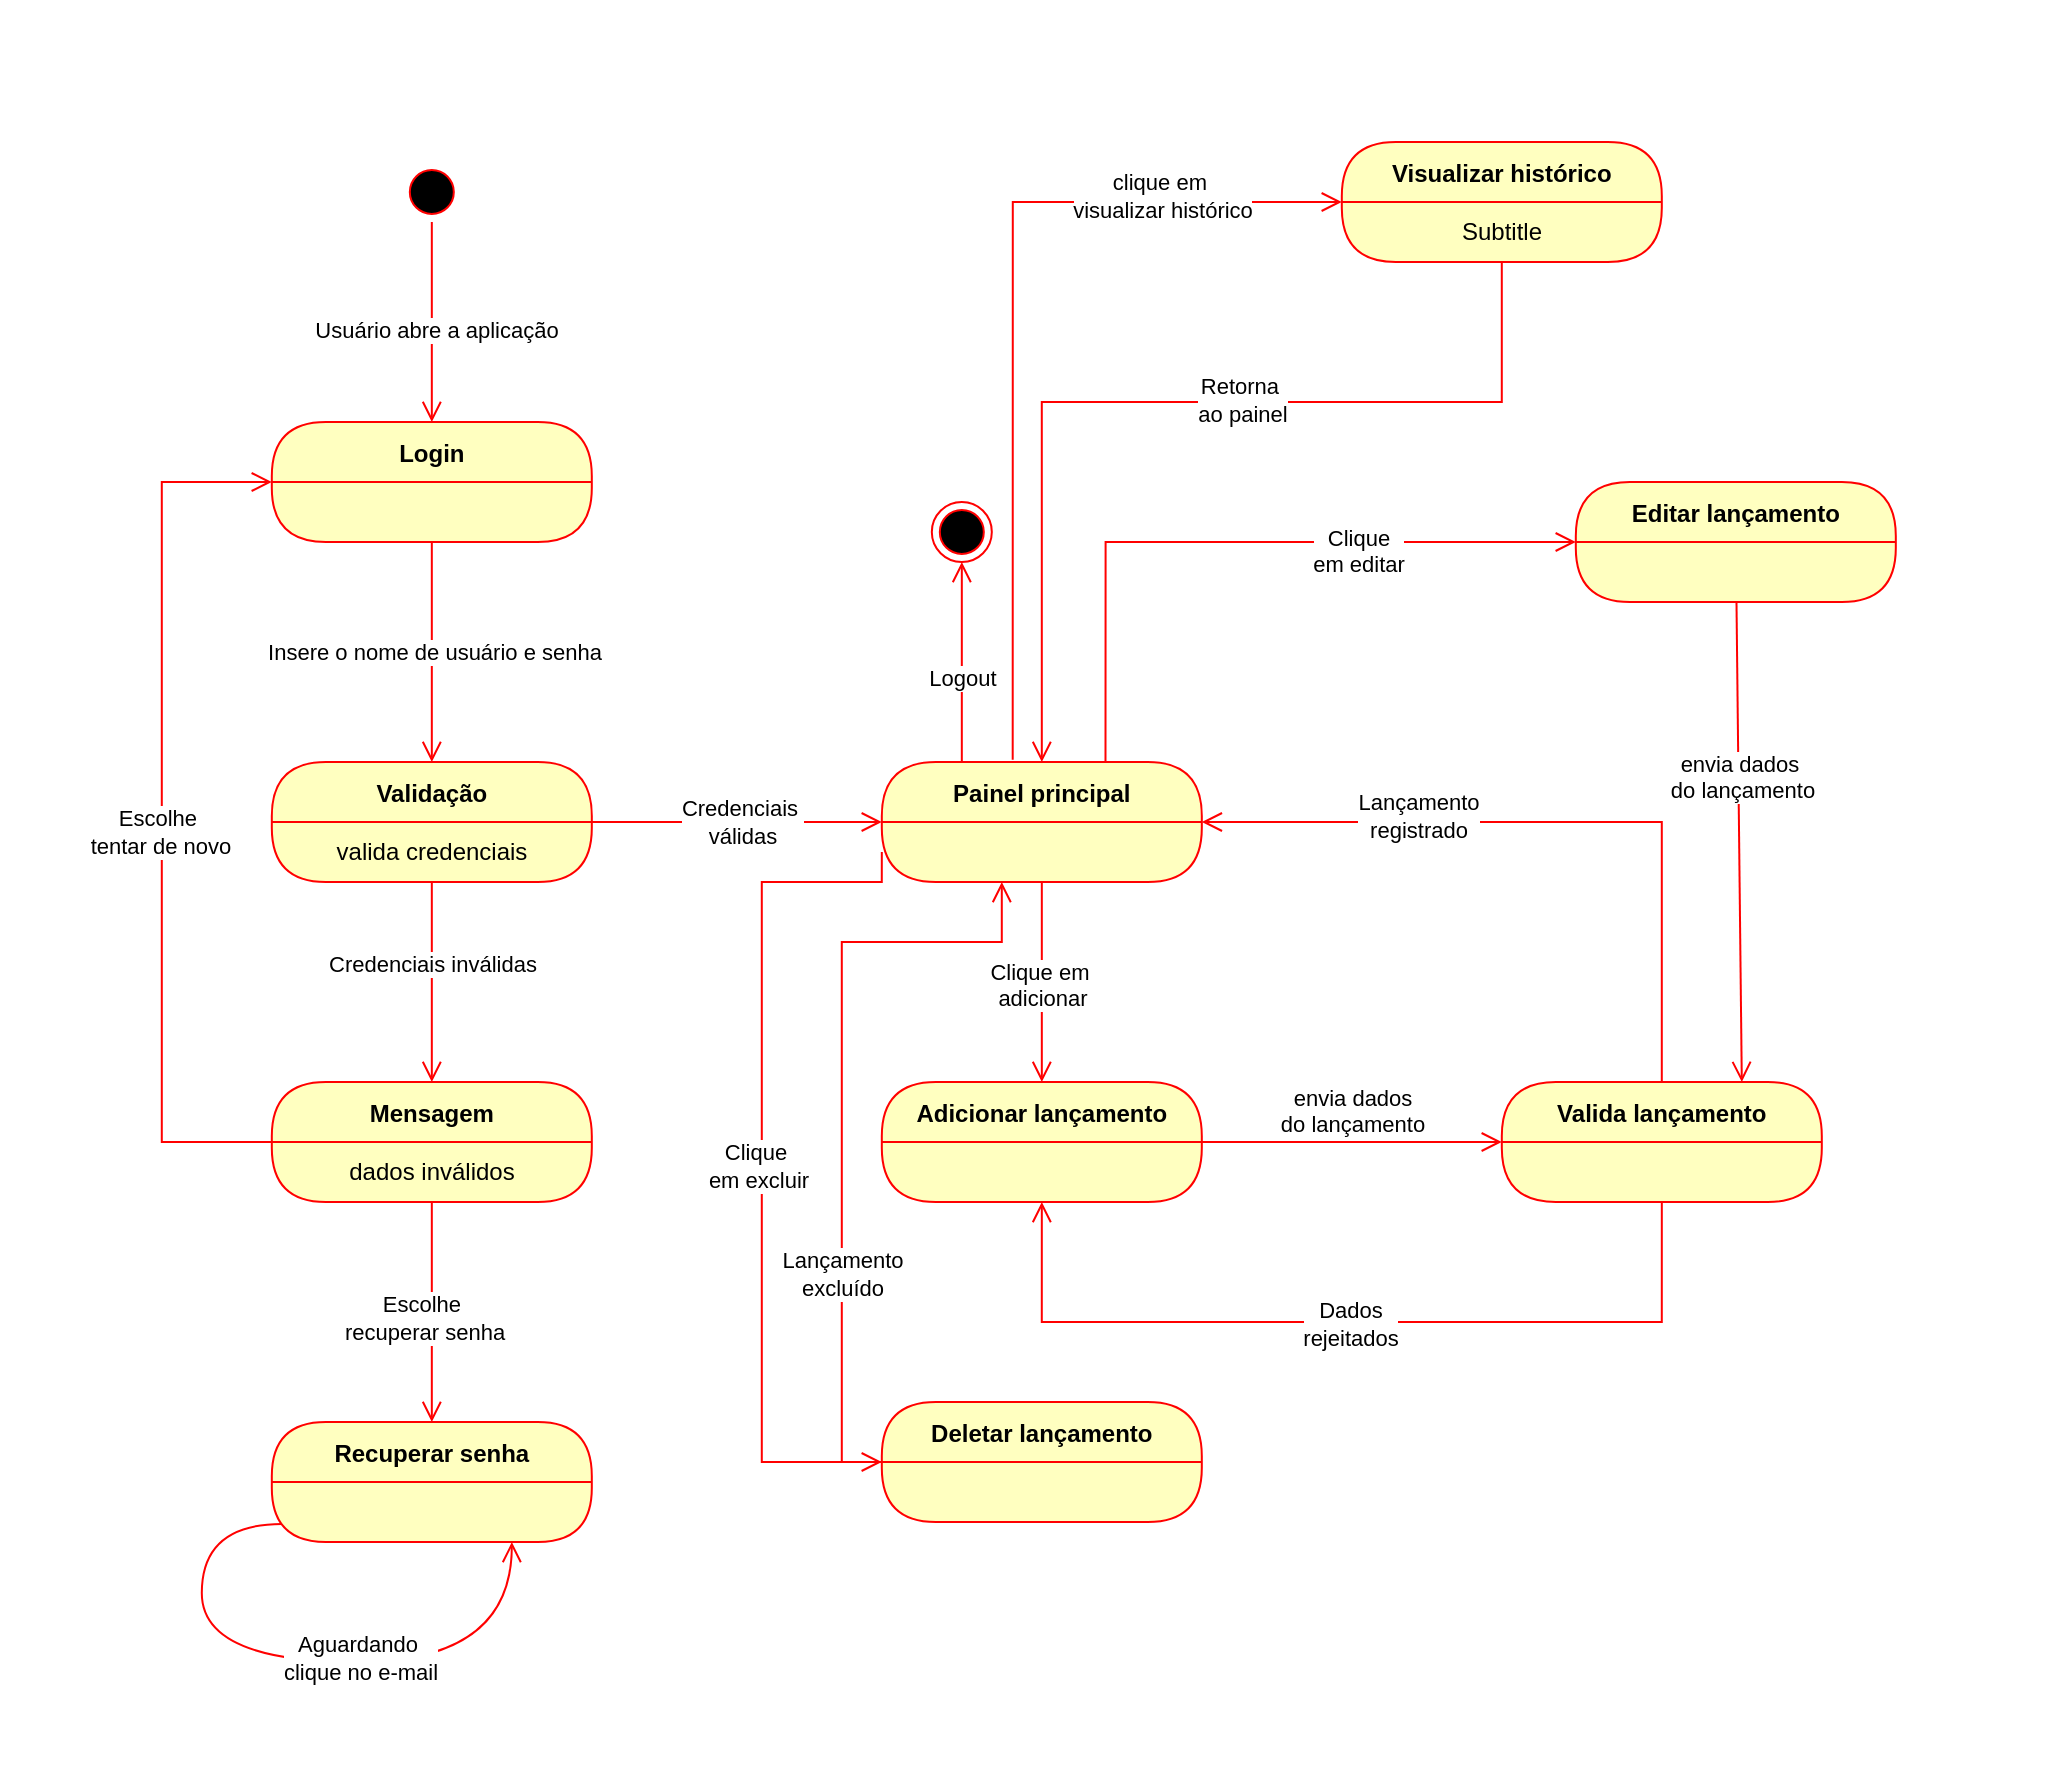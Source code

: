 <mxfile version="24.3.1" type="device">
  <diagram name="Página-1" id="U0L1f7AnHmr571ii2J7D">
    <mxGraphModel dx="2959" dy="1155" grid="1" gridSize="10" guides="1" tooltips="1" connect="1" arrows="1" fold="1" page="1" pageScale="1" pageWidth="827" pageHeight="1169" math="0" shadow="0">
      <root>
        <mxCell id="0" />
        <mxCell id="1" parent="0" />
        <mxCell id="JY1Ca59kCvQptM-SKOvE-70" value="" style="verticalLabelPosition=bottom;verticalAlign=top;html=1;shape=mxgraph.basic.rect;fillColor2=none;strokeWidth=1;size=20;indent=5;strokeColor=#ffffff;" vertex="1" parent="1">
          <mxGeometry x="-600" y="40" width="1020" height="890" as="geometry" />
        </mxCell>
        <mxCell id="JY1Ca59kCvQptM-SKOvE-1" value="Login" style="swimlane;fontStyle=1;align=center;verticalAlign=middle;childLayout=stackLayout;horizontal=1;startSize=30;horizontalStack=0;resizeParent=0;resizeLast=1;container=0;fontColor=#000000;collapsible=0;rounded=1;arcSize=30;strokeColor=#ff0000;fillColor=#ffffc0;swimlaneFillColor=#ffffc0;dropTarget=0;" vertex="1" parent="1">
          <mxGeometry x="-465.09" y="250" width="160" height="60" as="geometry" />
        </mxCell>
        <mxCell id="JY1Ca59kCvQptM-SKOvE-3" value="" style="edgeStyle=orthogonalEdgeStyle;html=1;verticalAlign=bottom;endArrow=open;endSize=8;strokeColor=#ff0000;rounded=0;" edge="1" source="JY1Ca59kCvQptM-SKOvE-1" parent="1" target="JY1Ca59kCvQptM-SKOvE-7">
          <mxGeometry relative="1" as="geometry">
            <mxPoint x="-385.09" y="370" as="targetPoint" />
          </mxGeometry>
        </mxCell>
        <mxCell id="JY1Ca59kCvQptM-SKOvE-13" value="Insere o nome de usuário e senha" style="edgeLabel;html=1;align=center;verticalAlign=middle;resizable=0;points=[];" vertex="1" connectable="0" parent="JY1Ca59kCvQptM-SKOvE-3">
          <mxGeometry y="1" relative="1" as="geometry">
            <mxPoint as="offset" />
          </mxGeometry>
        </mxCell>
        <mxCell id="JY1Ca59kCvQptM-SKOvE-4" value="" style="ellipse;html=1;shape=startState;fillColor=#000000;strokeColor=#ff0000;" vertex="1" parent="1">
          <mxGeometry x="-400.09" y="120" width="30" height="30" as="geometry" />
        </mxCell>
        <mxCell id="JY1Ca59kCvQptM-SKOvE-5" value="" style="edgeStyle=orthogonalEdgeStyle;html=1;verticalAlign=bottom;endArrow=open;endSize=8;strokeColor=#ff0000;rounded=0;" edge="1" source="JY1Ca59kCvQptM-SKOvE-4" parent="1" target="JY1Ca59kCvQptM-SKOvE-1">
          <mxGeometry relative="1" as="geometry">
            <mxPoint x="-385.09" y="210" as="targetPoint" />
          </mxGeometry>
        </mxCell>
        <mxCell id="JY1Ca59kCvQptM-SKOvE-6" value="Usuário abre a aplicação" style="edgeLabel;html=1;align=center;verticalAlign=middle;resizable=0;points=[];" vertex="1" connectable="0" parent="JY1Ca59kCvQptM-SKOvE-5">
          <mxGeometry x="0.073" y="2" relative="1" as="geometry">
            <mxPoint as="offset" />
          </mxGeometry>
        </mxCell>
        <mxCell id="JY1Ca59kCvQptM-SKOvE-7" value="Validação" style="swimlane;fontStyle=1;align=center;verticalAlign=middle;childLayout=stackLayout;horizontal=1;startSize=30;horizontalStack=0;resizeParent=0;resizeLast=1;container=0;fontColor=#000000;collapsible=0;rounded=1;arcSize=30;strokeColor=#ff0000;fillColor=#ffffc0;swimlaneFillColor=#ffffc0;dropTarget=0;" vertex="1" parent="1">
          <mxGeometry x="-465.09" y="420" width="160" height="60" as="geometry" />
        </mxCell>
        <mxCell id="JY1Ca59kCvQptM-SKOvE-8" value="valida credenciais" style="text;html=1;strokeColor=none;fillColor=none;align=center;verticalAlign=middle;spacingLeft=4;spacingRight=4;whiteSpace=wrap;overflow=hidden;rotatable=0;fontColor=#000000;" vertex="1" parent="JY1Ca59kCvQptM-SKOvE-7">
          <mxGeometry y="30" width="160" height="30" as="geometry" />
        </mxCell>
        <mxCell id="JY1Ca59kCvQptM-SKOvE-9" value="Credenciais inválidas" style="edgeStyle=orthogonalEdgeStyle;html=1;verticalAlign=bottom;endArrow=open;endSize=8;strokeColor=#ff0000;rounded=0;entryX=0.5;entryY=0;entryDx=0;entryDy=0;" edge="1" parent="1" source="JY1Ca59kCvQptM-SKOvE-7" target="JY1Ca59kCvQptM-SKOvE-19">
          <mxGeometry relative="1" as="geometry">
            <mxPoint x="-385.09" y="580" as="targetPoint" />
          </mxGeometry>
        </mxCell>
        <mxCell id="JY1Ca59kCvQptM-SKOvE-10" value="Painel principal" style="swimlane;fontStyle=1;align=center;verticalAlign=middle;childLayout=stackLayout;horizontal=1;startSize=30;horizontalStack=0;resizeParent=0;resizeLast=1;container=0;fontColor=#000000;collapsible=0;rounded=1;arcSize=30;strokeColor=#ff0000;fillColor=#ffffc0;swimlaneFillColor=#ffffc0;dropTarget=0;" vertex="1" parent="1">
          <mxGeometry x="-160.09" y="420" width="160" height="60" as="geometry" />
        </mxCell>
        <mxCell id="JY1Ca59kCvQptM-SKOvE-12" value="Clique em&amp;nbsp;&lt;div&gt;adicionar&lt;/div&gt;" style="edgeStyle=orthogonalEdgeStyle;html=1;verticalAlign=bottom;endArrow=open;endSize=8;strokeColor=#ff0000;rounded=0;entryX=0.5;entryY=0;entryDx=0;entryDy=0;" edge="1" parent="1" source="JY1Ca59kCvQptM-SKOvE-10" target="JY1Ca59kCvQptM-SKOvE-35">
          <mxGeometry x="0.339" relative="1" as="geometry">
            <mxPoint x="-80.09" y="540" as="targetPoint" />
            <mxPoint as="offset" />
          </mxGeometry>
        </mxCell>
        <mxCell id="JY1Ca59kCvQptM-SKOvE-19" value="Mensagem" style="swimlane;fontStyle=1;align=center;verticalAlign=middle;childLayout=stackLayout;horizontal=1;startSize=30;horizontalStack=0;resizeParent=0;resizeLast=1;container=0;fontColor=#000000;collapsible=0;rounded=1;arcSize=30;strokeColor=#ff0000;fillColor=#ffffc0;swimlaneFillColor=#ffffc0;dropTarget=0;" vertex="1" parent="1">
          <mxGeometry x="-465.09" y="580" width="160" height="60" as="geometry" />
        </mxCell>
        <mxCell id="JY1Ca59kCvQptM-SKOvE-20" value="dados inválidos" style="text;html=1;strokeColor=none;fillColor=none;align=center;verticalAlign=middle;spacingLeft=4;spacingRight=4;whiteSpace=wrap;overflow=hidden;rotatable=0;fontColor=#000000;" vertex="1" parent="JY1Ca59kCvQptM-SKOvE-19">
          <mxGeometry y="30" width="160" height="30" as="geometry" />
        </mxCell>
        <mxCell id="JY1Ca59kCvQptM-SKOvE-21" value="" style="edgeStyle=orthogonalEdgeStyle;html=1;verticalAlign=bottom;endArrow=open;endSize=8;strokeColor=#ff0000;rounded=0;" edge="1" parent="1" source="JY1Ca59kCvQptM-SKOvE-19" target="JY1Ca59kCvQptM-SKOvE-24">
          <mxGeometry relative="1" as="geometry">
            <mxPoint x="-385.09" y="700" as="targetPoint" />
          </mxGeometry>
        </mxCell>
        <mxCell id="JY1Ca59kCvQptM-SKOvE-27" value="Escolhe&amp;nbsp;&lt;div&gt;recuperar senha&lt;/div&gt;" style="edgeLabel;html=1;align=center;verticalAlign=middle;resizable=0;points=[];" vertex="1" connectable="0" parent="JY1Ca59kCvQptM-SKOvE-21">
          <mxGeometry x="0.054" y="-4" relative="1" as="geometry">
            <mxPoint as="offset" />
          </mxGeometry>
        </mxCell>
        <mxCell id="JY1Ca59kCvQptM-SKOvE-22" value="" style="edgeStyle=orthogonalEdgeStyle;html=1;verticalAlign=bottom;endArrow=open;endSize=8;strokeColor=#ff0000;rounded=0;exitX=0;exitY=0;exitDx=0;exitDy=0;entryX=0;entryY=0.5;entryDx=0;entryDy=0;" edge="1" parent="1" source="JY1Ca59kCvQptM-SKOvE-20" target="JY1Ca59kCvQptM-SKOvE-1">
          <mxGeometry relative="1" as="geometry">
            <mxPoint x="-470.09" y="280" as="targetPoint" />
            <mxPoint x="-200.09" y="615" as="sourcePoint" />
            <Array as="points">
              <mxPoint x="-520.09" y="610" />
              <mxPoint x="-520.09" y="280" />
            </Array>
          </mxGeometry>
        </mxCell>
        <mxCell id="JY1Ca59kCvQptM-SKOvE-23" value="Escolhe&amp;nbsp;&lt;div&gt;tentar de novo&lt;/div&gt;" style="edgeLabel;html=1;align=center;verticalAlign=middle;resizable=0;points=[];" vertex="1" connectable="0" parent="JY1Ca59kCvQptM-SKOvE-22">
          <mxGeometry x="-0.043" y="1" relative="1" as="geometry">
            <mxPoint as="offset" />
          </mxGeometry>
        </mxCell>
        <mxCell id="JY1Ca59kCvQptM-SKOvE-24" value="Recuperar senha" style="swimlane;fontStyle=1;align=center;verticalAlign=middle;childLayout=stackLayout;horizontal=1;startSize=30;horizontalStack=0;resizeParent=0;resizeLast=1;container=0;fontColor=#000000;collapsible=0;rounded=1;arcSize=30;strokeColor=#ff0000;fillColor=#ffffc0;swimlaneFillColor=#ffffc0;dropTarget=0;" vertex="1" parent="1">
          <mxGeometry x="-465.09" y="750" width="160" height="60" as="geometry" />
        </mxCell>
        <mxCell id="JY1Ca59kCvQptM-SKOvE-31" value="" style="edgeStyle=orthogonalEdgeStyle;html=1;verticalAlign=bottom;endArrow=open;endSize=8;strokeColor=#ff0000;rounded=0;exitX=1;exitY=0;exitDx=0;exitDy=0;entryX=0;entryY=0.5;entryDx=0;entryDy=0;" edge="1" parent="1" source="JY1Ca59kCvQptM-SKOvE-8" target="JY1Ca59kCvQptM-SKOvE-10">
          <mxGeometry relative="1" as="geometry">
            <mxPoint x="-170.09" y="340" as="targetPoint" />
            <mxPoint x="-300.09" y="450" as="sourcePoint" />
            <Array as="points">
              <mxPoint x="-260.09" y="450" />
              <mxPoint x="-260.09" y="450" />
            </Array>
          </mxGeometry>
        </mxCell>
        <mxCell id="JY1Ca59kCvQptM-SKOvE-32" value="Credenciais&amp;nbsp;&lt;div&gt;válidas&lt;/div&gt;" style="edgeLabel;html=1;align=center;verticalAlign=middle;resizable=0;points=[];" vertex="1" connectable="0" parent="JY1Ca59kCvQptM-SKOvE-31">
          <mxGeometry x="-0.607" relative="1" as="geometry">
            <mxPoint x="46" as="offset" />
          </mxGeometry>
        </mxCell>
        <mxCell id="JY1Ca59kCvQptM-SKOvE-33" value="" style="ellipse;html=1;shape=endState;fillColor=#000000;strokeColor=#ff0000;" vertex="1" parent="1">
          <mxGeometry x="-135.09" y="290" width="30" height="30" as="geometry" />
        </mxCell>
        <mxCell id="JY1Ca59kCvQptM-SKOvE-34" value="Logout" style="html=1;verticalAlign=bottom;endArrow=open;endSize=8;strokeColor=#ff0000;rounded=0;entryX=0.5;entryY=1;entryDx=0;entryDy=0;exitX=0.25;exitY=0;exitDx=0;exitDy=0;" edge="1" parent="1" source="JY1Ca59kCvQptM-SKOvE-10" target="JY1Ca59kCvQptM-SKOvE-33">
          <mxGeometry x="-0.333" relative="1" as="geometry">
            <mxPoint x="29.91" y="400" as="targetPoint" />
            <mxPoint x="29.91" y="340" as="sourcePoint" />
            <mxPoint as="offset" />
          </mxGeometry>
        </mxCell>
        <mxCell id="JY1Ca59kCvQptM-SKOvE-35" value="Adicionar lançamento" style="swimlane;fontStyle=1;align=center;verticalAlign=middle;childLayout=stackLayout;horizontal=1;startSize=30;horizontalStack=0;resizeParent=0;resizeLast=1;container=0;fontColor=#000000;collapsible=0;rounded=1;arcSize=30;strokeColor=#ff0000;fillColor=#ffffc0;swimlaneFillColor=#ffffc0;dropTarget=0;" vertex="1" parent="1">
          <mxGeometry x="-160.09" y="580" width="160" height="60" as="geometry" />
        </mxCell>
        <mxCell id="JY1Ca59kCvQptM-SKOvE-37" value="envia dados&lt;div&gt;do lançamento&lt;/div&gt;" style="edgeStyle=orthogonalEdgeStyle;html=1;verticalAlign=bottom;endArrow=open;endSize=8;strokeColor=#ff0000;rounded=0;entryX=0;entryY=0.5;entryDx=0;entryDy=0;" edge="1" parent="1" source="JY1Ca59kCvQptM-SKOvE-35" target="JY1Ca59kCvQptM-SKOvE-42">
          <mxGeometry relative="1" as="geometry">
            <mxPoint x="-80.09" y="700" as="targetPoint" />
          </mxGeometry>
        </mxCell>
        <mxCell id="JY1Ca59kCvQptM-SKOvE-42" value="Valida lançamento" style="swimlane;fontStyle=1;align=center;verticalAlign=middle;childLayout=stackLayout;horizontal=1;startSize=30;horizontalStack=0;resizeParent=0;resizeLast=1;container=0;fontColor=#000000;collapsible=0;rounded=1;arcSize=30;strokeColor=#ff0000;fillColor=#ffffc0;swimlaneFillColor=#ffffc0;dropTarget=0;" vertex="1" parent="1">
          <mxGeometry x="149.91" y="580" width="160" height="60" as="geometry" />
        </mxCell>
        <mxCell id="JY1Ca59kCvQptM-SKOvE-44" value="" style="edgeStyle=orthogonalEdgeStyle;html=1;verticalAlign=bottom;endArrow=open;endSize=8;strokeColor=#ff0000;rounded=0;entryX=1;entryY=0.5;entryDx=0;entryDy=0;" edge="1" parent="1" source="JY1Ca59kCvQptM-SKOvE-42" target="JY1Ca59kCvQptM-SKOvE-10">
          <mxGeometry relative="1" as="geometry">
            <mxPoint x="229.91" y="700" as="targetPoint" />
            <Array as="points">
              <mxPoint x="229.91" y="450" />
            </Array>
          </mxGeometry>
        </mxCell>
        <mxCell id="JY1Ca59kCvQptM-SKOvE-45" value="Lançamento&lt;div&gt;registrado&lt;/div&gt;" style="edgeLabel;html=1;align=center;verticalAlign=middle;resizable=0;points=[];" vertex="1" connectable="0" parent="JY1Ca59kCvQptM-SKOvE-44">
          <mxGeometry x="0.399" y="-3" relative="1" as="geometry">
            <mxPoint as="offset" />
          </mxGeometry>
        </mxCell>
        <mxCell id="JY1Ca59kCvQptM-SKOvE-46" value="" style="edgeStyle=orthogonalEdgeStyle;html=1;verticalAlign=bottom;endArrow=open;endSize=8;strokeColor=#ff0000;rounded=0;exitX=0.5;exitY=1;exitDx=0;exitDy=0;entryX=0.5;entryY=1;entryDx=0;entryDy=0;" edge="1" parent="1" source="JY1Ca59kCvQptM-SKOvE-42" target="JY1Ca59kCvQptM-SKOvE-35">
          <mxGeometry relative="1" as="geometry">
            <mxPoint x="229.43" y="720" as="targetPoint" />
            <mxPoint x="229.43" y="660" as="sourcePoint" />
            <Array as="points">
              <mxPoint x="229.91" y="700" />
              <mxPoint x="-80.09" y="700" />
            </Array>
          </mxGeometry>
        </mxCell>
        <mxCell id="JY1Ca59kCvQptM-SKOvE-47" value="Dados&lt;div&gt;rejeitados&lt;/div&gt;" style="edgeLabel;html=1;align=center;verticalAlign=middle;resizable=0;points=[];" vertex="1" connectable="0" parent="JY1Ca59kCvQptM-SKOvE-46">
          <mxGeometry x="0.005" y="1" relative="1" as="geometry">
            <mxPoint as="offset" />
          </mxGeometry>
        </mxCell>
        <mxCell id="JY1Ca59kCvQptM-SKOvE-48" value="Deletar lançamento" style="swimlane;fontStyle=1;align=center;verticalAlign=middle;childLayout=stackLayout;horizontal=1;startSize=30;horizontalStack=0;resizeParent=0;resizeLast=1;container=0;fontColor=#000000;collapsible=0;rounded=1;arcSize=30;strokeColor=#ff0000;fillColor=#ffffc0;swimlaneFillColor=#ffffc0;dropTarget=0;" vertex="1" parent="1">
          <mxGeometry x="-160.09" y="740" width="160" height="60" as="geometry" />
        </mxCell>
        <mxCell id="JY1Ca59kCvQptM-SKOvE-50" value="" style="edgeStyle=orthogonalEdgeStyle;html=1;verticalAlign=bottom;endArrow=open;endSize=8;strokeColor=#ff0000;rounded=0;" edge="1" parent="1" source="JY1Ca59kCvQptM-SKOvE-48" target="JY1Ca59kCvQptM-SKOvE-10">
          <mxGeometry relative="1" as="geometry">
            <mxPoint x="-100.09" y="480" as="targetPoint" />
            <Array as="points">
              <mxPoint x="-180.09" y="770" />
              <mxPoint x="-180.09" y="510" />
              <mxPoint x="-100.09" y="510" />
            </Array>
          </mxGeometry>
        </mxCell>
        <mxCell id="JY1Ca59kCvQptM-SKOvE-53" value="Lançamento&lt;div&gt;excluído&lt;/div&gt;" style="edgeLabel;html=1;align=center;verticalAlign=middle;resizable=0;points=[];" vertex="1" connectable="0" parent="JY1Ca59kCvQptM-SKOvE-50">
          <mxGeometry x="-0.415" relative="1" as="geometry">
            <mxPoint as="offset" />
          </mxGeometry>
        </mxCell>
        <mxCell id="JY1Ca59kCvQptM-SKOvE-51" value="" style="edgeStyle=orthogonalEdgeStyle;html=1;verticalAlign=bottom;endArrow=open;endSize=8;strokeColor=#ff0000;rounded=0;entryX=0;entryY=0.5;entryDx=0;entryDy=0;exitX=0;exitY=0.75;exitDx=0;exitDy=0;" edge="1" parent="1" source="JY1Ca59kCvQptM-SKOvE-10" target="JY1Ca59kCvQptM-SKOvE-48">
          <mxGeometry relative="1" as="geometry">
            <mxPoint x="-200.09" y="560" as="targetPoint" />
            <mxPoint x="-110.09" y="480" as="sourcePoint" />
            <Array as="points">
              <mxPoint x="-160.09" y="480" />
              <mxPoint x="-220.09" y="480" />
              <mxPoint x="-220.09" y="770" />
            </Array>
          </mxGeometry>
        </mxCell>
        <mxCell id="JY1Ca59kCvQptM-SKOvE-52" value="Clique&amp;nbsp;&lt;div&gt;em excluir&lt;/div&gt;" style="edgeLabel;html=1;align=center;verticalAlign=middle;resizable=0;points=[];" vertex="1" connectable="0" parent="JY1Ca59kCvQptM-SKOvE-51">
          <mxGeometry x="0.018" y="-2" relative="1" as="geometry">
            <mxPoint as="offset" />
          </mxGeometry>
        </mxCell>
        <mxCell id="JY1Ca59kCvQptM-SKOvE-54" value="Editar lançamento" style="swimlane;fontStyle=1;align=center;verticalAlign=middle;childLayout=stackLayout;horizontal=1;startSize=30;horizontalStack=0;resizeParent=0;resizeLast=1;container=0;fontColor=#000000;collapsible=0;rounded=1;arcSize=30;strokeColor=#ff0000;fillColor=#ffffc0;swimlaneFillColor=#ffffc0;dropTarget=0;" vertex="1" parent="1">
          <mxGeometry x="186.91" y="280" width="160" height="60" as="geometry" />
        </mxCell>
        <mxCell id="JY1Ca59kCvQptM-SKOvE-56" value="envia dados&amp;nbsp;&lt;div&gt;do lançamento&lt;/div&gt;" style="html=1;verticalAlign=bottom;endArrow=open;endSize=8;strokeColor=#ff0000;rounded=0;entryX=0.75;entryY=0;entryDx=0;entryDy=0;" edge="1" parent="1" source="JY1Ca59kCvQptM-SKOvE-54" target="JY1Ca59kCvQptM-SKOvE-42">
          <mxGeometry x="-0.143" y="2" relative="1" as="geometry">
            <mxPoint x="229.91" y="360" as="targetPoint" />
            <mxPoint as="offset" />
          </mxGeometry>
        </mxCell>
        <mxCell id="JY1Ca59kCvQptM-SKOvE-57" value="Clique&lt;div&gt;em editar&lt;/div&gt;" style="html=1;verticalAlign=bottom;endArrow=open;endSize=8;strokeColor=#ff0000;rounded=0;exitX=0.699;exitY=0.007;exitDx=0;exitDy=0;exitPerimeter=0;entryX=0;entryY=0.5;entryDx=0;entryDy=0;edgeStyle=orthogonalEdgeStyle;" edge="1" parent="1" source="JY1Ca59kCvQptM-SKOvE-10" target="JY1Ca59kCvQptM-SKOvE-54">
          <mxGeometry x="0.369" y="-20" relative="1" as="geometry">
            <mxPoint x="29.91" y="380" as="targetPoint" />
            <mxPoint x="29.91" y="320" as="sourcePoint" />
            <mxPoint as="offset" />
          </mxGeometry>
        </mxCell>
        <mxCell id="JY1Ca59kCvQptM-SKOvE-62" value="Visualizar histórico" style="swimlane;fontStyle=1;align=center;verticalAlign=middle;childLayout=stackLayout;horizontal=1;startSize=30;horizontalStack=0;resizeParent=0;resizeLast=1;container=0;fontColor=#000000;collapsible=0;rounded=1;arcSize=30;strokeColor=#ff0000;fillColor=#ffffc0;swimlaneFillColor=#ffffc0;dropTarget=0;" vertex="1" parent="1">
          <mxGeometry x="69.91" y="110" width="160" height="60" as="geometry" />
        </mxCell>
        <mxCell id="JY1Ca59kCvQptM-SKOvE-63" value="Subtitle" style="text;html=1;strokeColor=none;fillColor=none;align=center;verticalAlign=middle;spacingLeft=4;spacingRight=4;whiteSpace=wrap;overflow=hidden;rotatable=0;fontColor=#000000;" vertex="1" parent="JY1Ca59kCvQptM-SKOvE-62">
          <mxGeometry y="30" width="160" height="30" as="geometry" />
        </mxCell>
        <mxCell id="JY1Ca59kCvQptM-SKOvE-64" value="" style="html=1;verticalAlign=bottom;endArrow=open;endSize=8;strokeColor=#ff0000;rounded=0;entryX=0.5;entryY=0;entryDx=0;entryDy=0;edgeStyle=orthogonalEdgeStyle;" edge="1" parent="1" source="JY1Ca59kCvQptM-SKOvE-62" target="JY1Ca59kCvQptM-SKOvE-10">
          <mxGeometry relative="1" as="geometry">
            <mxPoint x="149.91" y="230" as="targetPoint" />
            <Array as="points">
              <mxPoint x="149.91" y="240" />
              <mxPoint x="-80.09" y="240" />
            </Array>
          </mxGeometry>
        </mxCell>
        <mxCell id="JY1Ca59kCvQptM-SKOvE-67" value="Retorna&amp;nbsp;&lt;div&gt;ao painel&lt;/div&gt;" style="edgeLabel;html=1;align=center;verticalAlign=middle;resizable=0;points=[];" vertex="1" connectable="0" parent="JY1Ca59kCvQptM-SKOvE-64">
          <mxGeometry x="-0.167" y="-1" relative="1" as="geometry">
            <mxPoint as="offset" />
          </mxGeometry>
        </mxCell>
        <mxCell id="JY1Ca59kCvQptM-SKOvE-65" value="" style="html=1;verticalAlign=bottom;endArrow=open;endSize=8;strokeColor=#ff0000;rounded=0;entryX=0;entryY=0;entryDx=0;entryDy=0;exitX=0.409;exitY=-0.018;exitDx=0;exitDy=0;exitPerimeter=0;edgeStyle=orthogonalEdgeStyle;" edge="1" parent="1" source="JY1Ca59kCvQptM-SKOvE-10" target="JY1Ca59kCvQptM-SKOvE-63">
          <mxGeometry relative="1" as="geometry">
            <mxPoint x="-40.09" y="180" as="targetPoint" />
            <mxPoint x="-40.09" y="120" as="sourcePoint" />
            <Array as="points">
              <mxPoint x="-95.09" y="140" />
            </Array>
          </mxGeometry>
        </mxCell>
        <mxCell id="JY1Ca59kCvQptM-SKOvE-66" value="clique em&amp;nbsp;&lt;div&gt;visualizar histórico&lt;/div&gt;" style="edgeLabel;html=1;align=center;verticalAlign=middle;resizable=0;points=[];" vertex="1" connectable="0" parent="JY1Ca59kCvQptM-SKOvE-65">
          <mxGeometry x="0.595" y="3" relative="1" as="geometry">
            <mxPoint as="offset" />
          </mxGeometry>
        </mxCell>
        <mxCell id="JY1Ca59kCvQptM-SKOvE-68" value="" style="edgeStyle=orthogonalEdgeStyle;html=1;verticalAlign=bottom;endArrow=open;endSize=8;strokeColor=#ff0000;rounded=0;curved=1;entryX=0.75;entryY=1;entryDx=0;entryDy=0;" edge="1" parent="1" target="JY1Ca59kCvQptM-SKOvE-24">
          <mxGeometry relative="1" as="geometry">
            <mxPoint x="-470.09" y="950" as="targetPoint" />
            <mxPoint x="-460.09" y="801" as="sourcePoint" />
            <Array as="points">
              <mxPoint x="-500.09" y="801" />
              <mxPoint x="-500.09" y="870" />
              <mxPoint x="-345.09" y="870" />
            </Array>
          </mxGeometry>
        </mxCell>
        <mxCell id="JY1Ca59kCvQptM-SKOvE-69" value="Aguardando&amp;nbsp;&lt;div&gt;clique no e-mail&lt;/div&gt;" style="edgeLabel;html=1;align=center;verticalAlign=middle;resizable=0;points=[];" vertex="1" connectable="0" parent="JY1Ca59kCvQptM-SKOvE-68">
          <mxGeometry x="0.158" y="2" relative="1" as="geometry">
            <mxPoint as="offset" />
          </mxGeometry>
        </mxCell>
      </root>
    </mxGraphModel>
  </diagram>
</mxfile>
